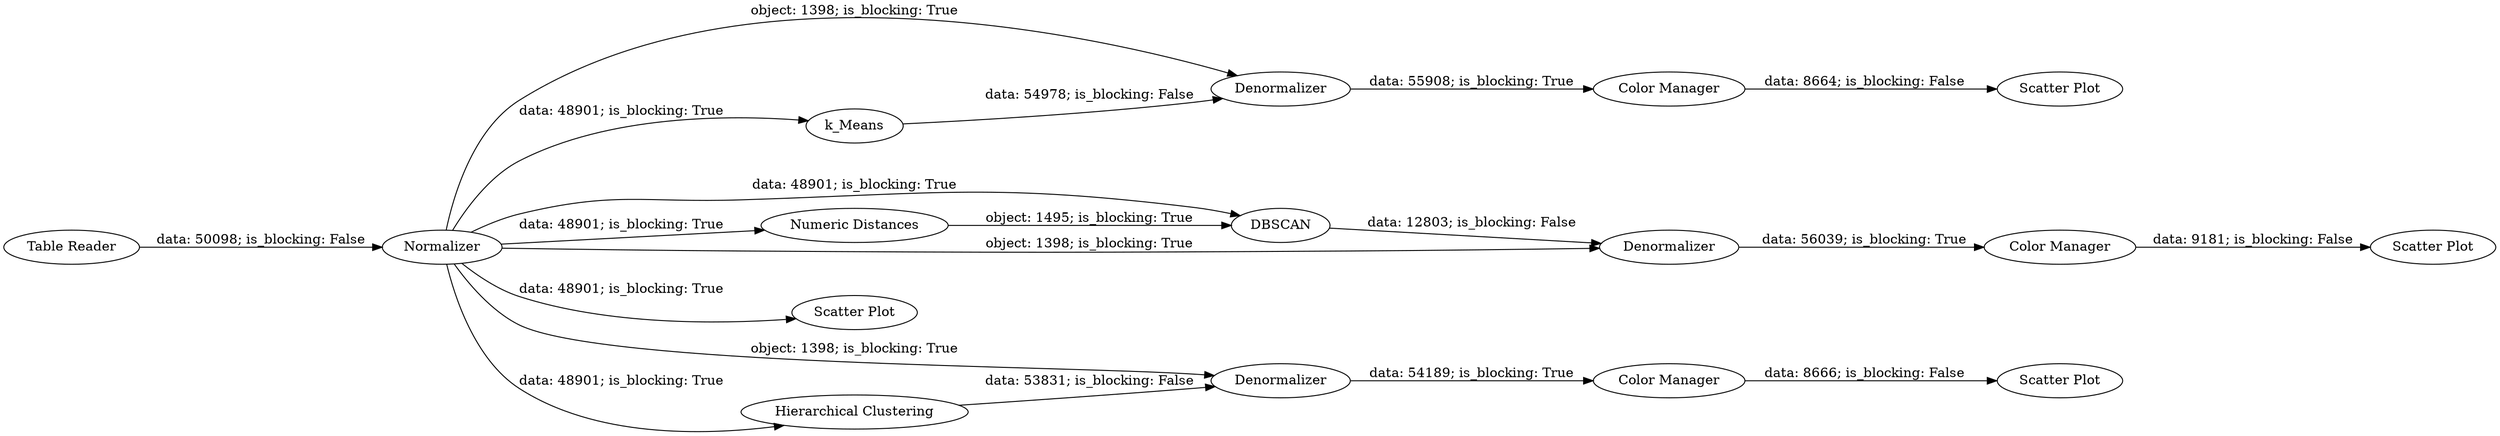 digraph {
	"7489420489774569421_151" [label="Scatter Plot"]
	"7489420489774569421_140" [label=Normalizer]
	"7489420489774569421_149" [label=Denormalizer]
	"7489420489774569421_143" [label="Scatter Plot"]
	"7489420489774569421_135" [label=k_Means]
	"7489420489774569421_141" [label=Denormalizer]
	"7489420489774569421_144" [label="Hierarchical Clustering"]
	"7489420489774569421_145" [label=Denormalizer]
	"7489420489774569421_154" [label="Scatter Plot"]
	"7489420489774569421_142" [label="Color Manager"]
	"7489420489774569421_146" [label="Color Manager"]
	"7489420489774569421_147" [label="Scatter Plot"]
	"7489420489774569421_150" [label="Color Manager"]
	"7489420489774569421_1" [label="Table Reader"]
	"7489420489774569421_152" [label="Numeric Distances"]
	"7489420489774569421_148" [label=DBSCAN]
	"7489420489774569421_140" -> "7489420489774569421_148" [label="data: 48901; is_blocking: True"]
	"7489420489774569421_149" -> "7489420489774569421_150" [label="data: 56039; is_blocking: True"]
	"7489420489774569421_140" -> "7489420489774569421_144" [label="data: 48901; is_blocking: True"]
	"7489420489774569421_142" -> "7489420489774569421_143" [label="data: 8664; is_blocking: False"]
	"7489420489774569421_140" -> "7489420489774569421_135" [label="data: 48901; is_blocking: True"]
	"7489420489774569421_140" -> "7489420489774569421_145" [label="object: 1398; is_blocking: True"]
	"7489420489774569421_140" -> "7489420489774569421_149" [label="object: 1398; is_blocking: True"]
	"7489420489774569421_141" -> "7489420489774569421_142" [label="data: 55908; is_blocking: True"]
	"7489420489774569421_148" -> "7489420489774569421_149" [label="data: 12803; is_blocking: False"]
	"7489420489774569421_146" -> "7489420489774569421_147" [label="data: 8666; is_blocking: False"]
	"7489420489774569421_140" -> "7489420489774569421_141" [label="object: 1398; is_blocking: True"]
	"7489420489774569421_1" -> "7489420489774569421_140" [label="data: 50098; is_blocking: False"]
	"7489420489774569421_145" -> "7489420489774569421_146" [label="data: 54189; is_blocking: True"]
	"7489420489774569421_135" -> "7489420489774569421_141" [label="data: 54978; is_blocking: False"]
	"7489420489774569421_144" -> "7489420489774569421_145" [label="data: 53831; is_blocking: False"]
	"7489420489774569421_152" -> "7489420489774569421_148" [label="object: 1495; is_blocking: True"]
	"7489420489774569421_150" -> "7489420489774569421_151" [label="data: 9181; is_blocking: False"]
	"7489420489774569421_140" -> "7489420489774569421_154" [label="data: 48901; is_blocking: True"]
	"7489420489774569421_140" -> "7489420489774569421_152" [label="data: 48901; is_blocking: True"]
	rankdir=LR
}
